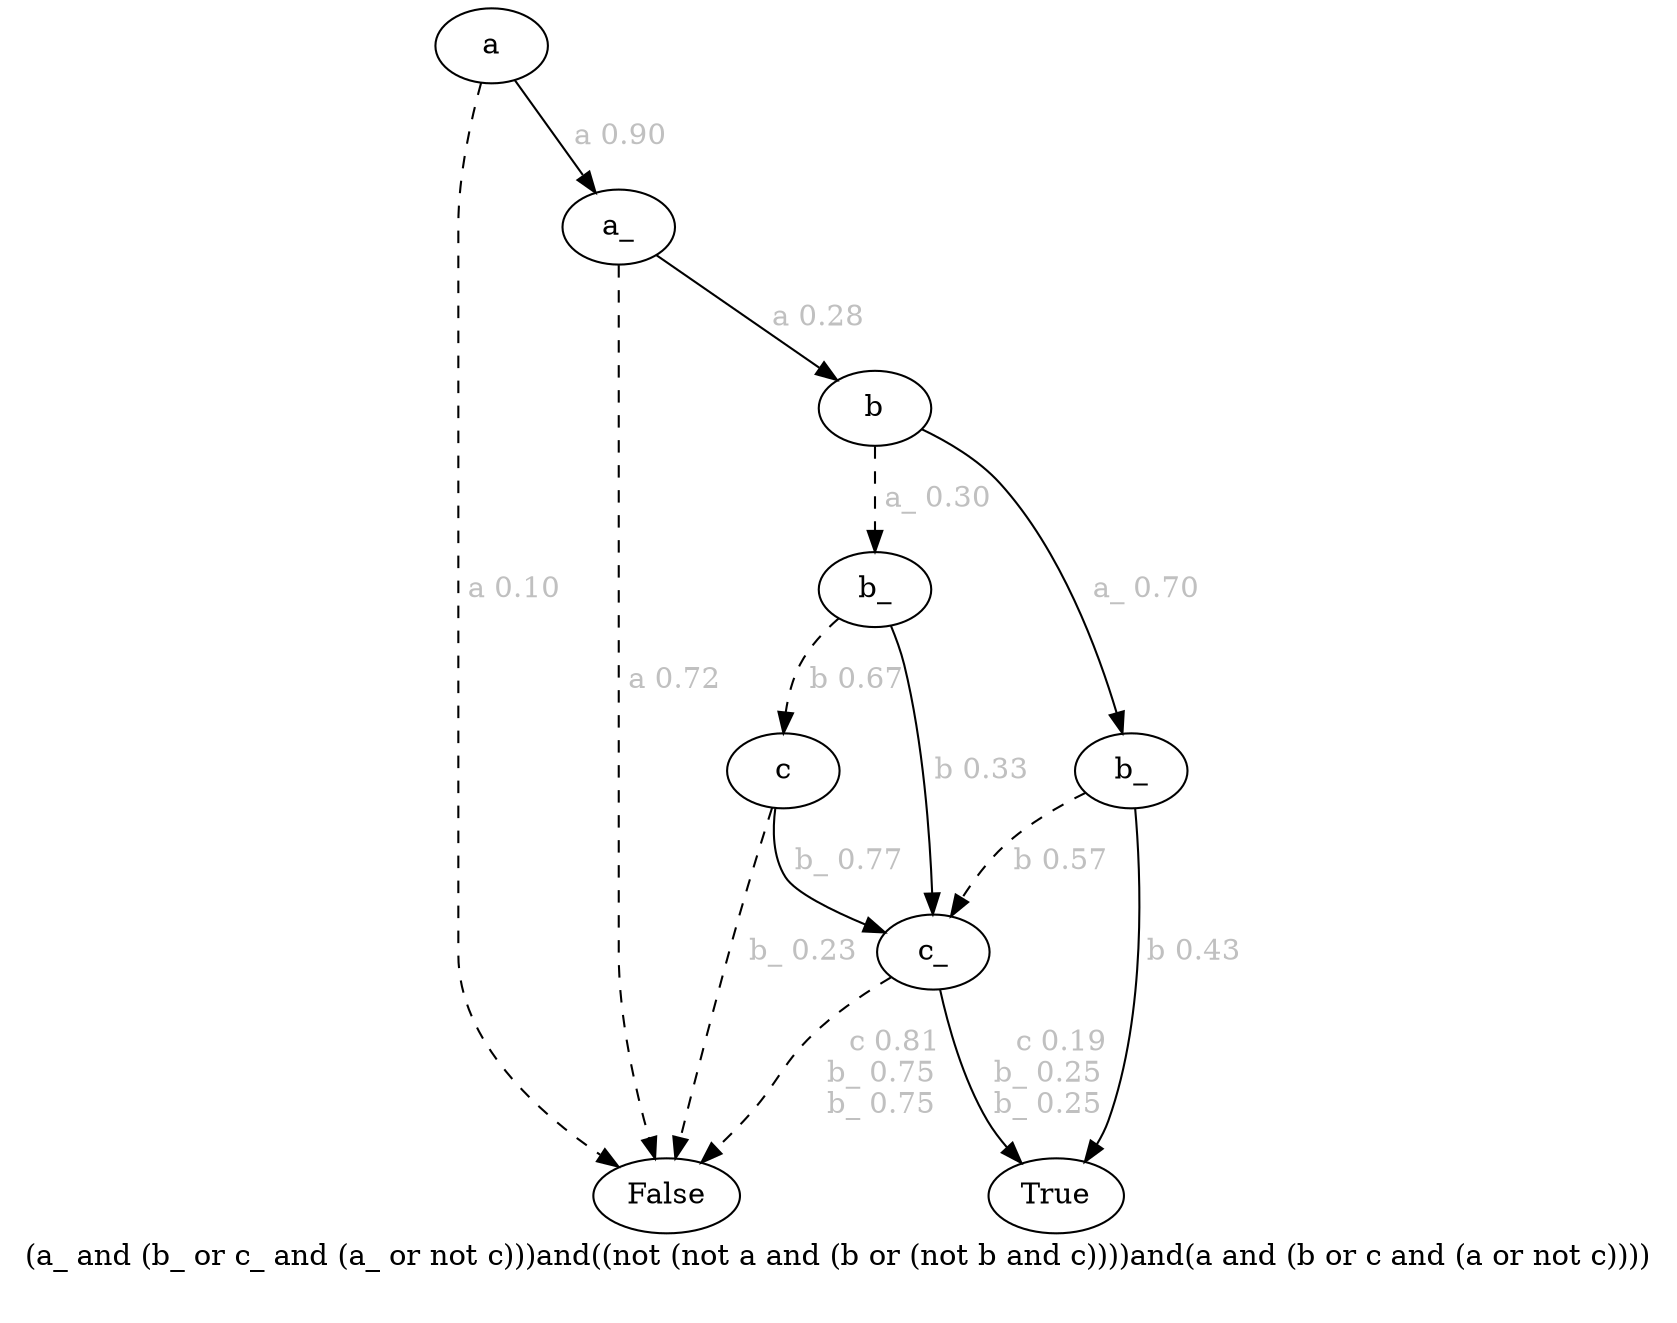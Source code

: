 digraph{
label="(a_ and (b_ or c_ and (a_ or not c)))and((not (not a and (b or (not b and c))))and(a and (b or c and (a or not c))))\n\n"
2643642409232[label=a]2643642408080[label="False
"]
2643642409232 -> 2643642408080[style=dashed label=" a 0.10\n" fontcolor = gray]
2643642408800[label="a_
"]
2643642409232 -> 2643642408800 [label=" a 0.90\n" fontcolor = gray]
2643642408080[label="False
"]
2643642408800 -> 2643642408080[style=dashed label=" a 0.72\n" fontcolor = gray]
2643642409376[label="b
"]
2643642408800 -> 2643642409376 [label=" a 0.28\n" fontcolor = gray]
2643642408176[label="b_
"]
2643642409376 -> 2643642408176[style=dashed label=" a_ 0.30\n" fontcolor = gray]
2643642410960[label="c
"]
2643642408176 -> 2643642410960[style=dashed label=" b 0.67\n" fontcolor = gray]
2643642408080[label="False
"]
2643642410960 -> 2643642408080[style=dashed label=" b_ 0.23\n" fontcolor = gray]
2643642589984[label="c_
"]
2643642410960 -> 2643642589984 [label=" b_ 0.77\n" fontcolor = gray]
2643642408080[label="False
"]
2643642589984 -> 2643642408080[style=dashed label="   c 0.81\nb_ 0.75\nb_ 0.75\n" fontcolor = gray]
2643642407696[label="True
"]
2643642589984 -> 2643642407696 [label="   c 0.19\nb_ 0.25\nb_ 0.25\n" fontcolor = gray]
2643642589984[label="c_
"]
2643642408176 -> 2643642589984 [label=" b 0.33\n" fontcolor = gray]
2643642408128[label="b_
"]
2643642409376 -> 2643642408128 [label=" a_ 0.70\n" fontcolor = gray]
2643642589984[label="c_
"]
2643642408128 -> 2643642589984[style=dashed label=" b 0.57\n" fontcolor = gray]
2643642407696[label="True
"]
2643642408128 -> 2643642407696 [label=" b 0.43\n" fontcolor = gray]
}
